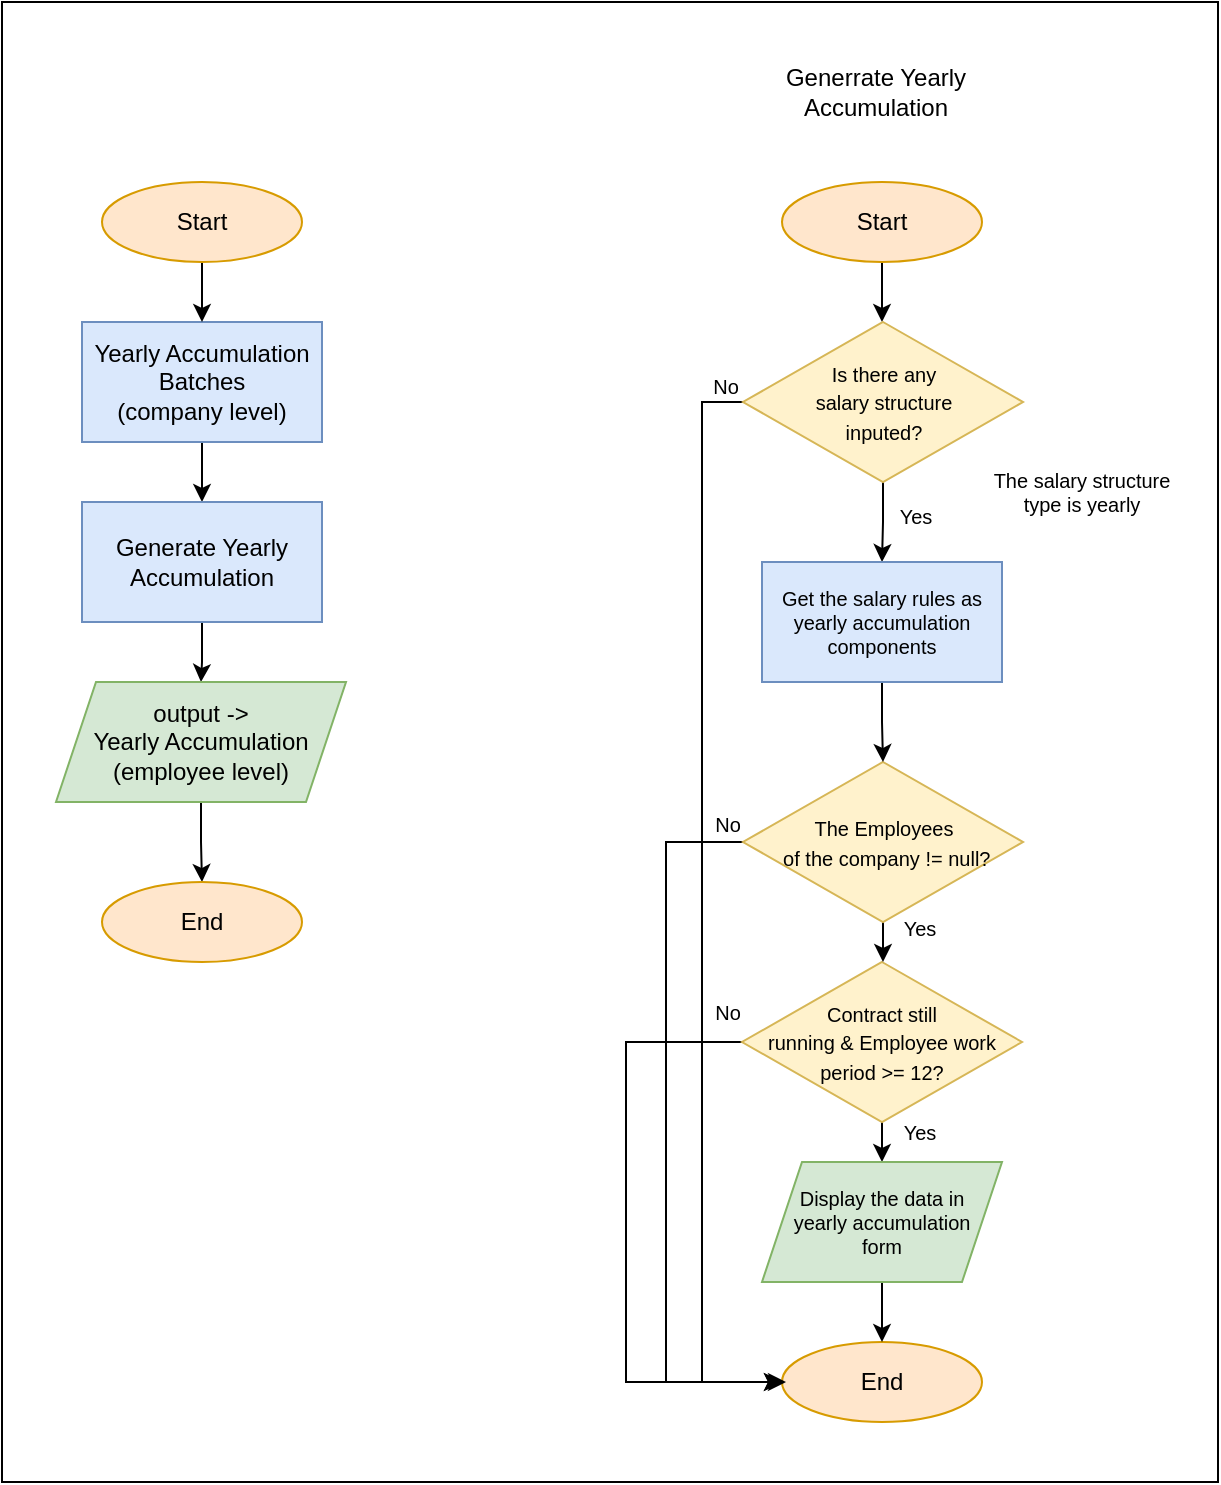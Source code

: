 <mxfile version="20.8.11" type="github">
  <diagram name="Page-1" id="jYpnWqnNWGqpR6k1zWHy">
    <mxGraphModel dx="1764" dy="1027" grid="1" gridSize="10" guides="1" tooltips="1" connect="1" arrows="1" fold="1" page="1" pageScale="1" pageWidth="850" pageHeight="1100" math="0" shadow="0">
      <root>
        <mxCell id="0" />
        <mxCell id="1" parent="0" />
        <mxCell id="mbxZbuyniR9xnibPYPuA-3" value="" style="edgeStyle=orthogonalEdgeStyle;rounded=0;orthogonalLoop=1;jettySize=auto;html=1;" edge="1" parent="1" source="mbxZbuyniR9xnibPYPuA-1" target="mbxZbuyniR9xnibPYPuA-4">
          <mxGeometry relative="1" as="geometry" />
        </mxCell>
        <mxCell id="mbxZbuyniR9xnibPYPuA-1" value="Yearly Accumulation Batches&lt;br&gt;(company level)" style="rounded=0;whiteSpace=wrap;html=1;fillColor=#dae8fc;strokeColor=#6c8ebf;" vertex="1" parent="1">
          <mxGeometry x="350" y="220" width="120" height="60" as="geometry" />
        </mxCell>
        <mxCell id="mbxZbuyniR9xnibPYPuA-5" value="" style="edgeStyle=orthogonalEdgeStyle;rounded=0;orthogonalLoop=1;jettySize=auto;html=1;entryX=0.5;entryY=0;entryDx=0;entryDy=0;" edge="1" parent="1" source="mbxZbuyniR9xnibPYPuA-4" target="mbxZbuyniR9xnibPYPuA-6">
          <mxGeometry relative="1" as="geometry">
            <mxPoint x="410" y="490" as="targetPoint" />
          </mxGeometry>
        </mxCell>
        <mxCell id="mbxZbuyniR9xnibPYPuA-4" value="Generate Yearly Accumulation" style="rounded=0;whiteSpace=wrap;html=1;fillColor=#dae8fc;strokeColor=#6c8ebf;" vertex="1" parent="1">
          <mxGeometry x="350" y="310" width="120" height="60" as="geometry" />
        </mxCell>
        <mxCell id="mbxZbuyniR9xnibPYPuA-11" style="edgeStyle=orthogonalEdgeStyle;rounded=0;orthogonalLoop=1;jettySize=auto;html=1;" edge="1" parent="1" source="mbxZbuyniR9xnibPYPuA-6" target="mbxZbuyniR9xnibPYPuA-10">
          <mxGeometry relative="1" as="geometry" />
        </mxCell>
        <mxCell id="mbxZbuyniR9xnibPYPuA-6" value="output -&amp;gt; &lt;br&gt;Yearly Accumulation (employee level)" style="shape=parallelogram;perimeter=parallelogramPerimeter;whiteSpace=wrap;html=1;fixedSize=1;fillColor=#d5e8d4;strokeColor=#82b366;" vertex="1" parent="1">
          <mxGeometry x="337" y="400" width="145" height="60" as="geometry" />
        </mxCell>
        <mxCell id="mbxZbuyniR9xnibPYPuA-9" style="edgeStyle=orthogonalEdgeStyle;rounded=0;orthogonalLoop=1;jettySize=auto;html=1;" edge="1" parent="1" source="mbxZbuyniR9xnibPYPuA-8" target="mbxZbuyniR9xnibPYPuA-1">
          <mxGeometry relative="1" as="geometry" />
        </mxCell>
        <mxCell id="mbxZbuyniR9xnibPYPuA-8" value="Start" style="ellipse;whiteSpace=wrap;html=1;fillColor=#ffe6cc;strokeColor=#d79b00;" vertex="1" parent="1">
          <mxGeometry x="360" y="150" width="100" height="40" as="geometry" />
        </mxCell>
        <mxCell id="mbxZbuyniR9xnibPYPuA-10" value="End" style="ellipse;whiteSpace=wrap;html=1;fillColor=#ffe6cc;strokeColor=#d79b00;" vertex="1" parent="1">
          <mxGeometry x="360" y="500" width="100" height="40" as="geometry" />
        </mxCell>
        <mxCell id="mbxZbuyniR9xnibPYPuA-13" value="Generrate Yearly Accumulation" style="text;html=1;strokeColor=none;fillColor=none;align=center;verticalAlign=middle;whiteSpace=wrap;rounded=0;" vertex="1" parent="1">
          <mxGeometry x="672" y="90" width="150" height="30" as="geometry" />
        </mxCell>
        <mxCell id="mbxZbuyniR9xnibPYPuA-20" style="edgeStyle=orthogonalEdgeStyle;rounded=0;orthogonalLoop=1;jettySize=auto;html=1;" edge="1" parent="1" source="mbxZbuyniR9xnibPYPuA-21">
          <mxGeometry relative="1" as="geometry">
            <mxPoint x="750" y="220" as="targetPoint" />
          </mxGeometry>
        </mxCell>
        <mxCell id="mbxZbuyniR9xnibPYPuA-21" value="Start" style="ellipse;whiteSpace=wrap;html=1;fillColor=#ffe6cc;strokeColor=#d79b00;" vertex="1" parent="1">
          <mxGeometry x="700" y="150" width="100" height="40" as="geometry" />
        </mxCell>
        <mxCell id="mbxZbuyniR9xnibPYPuA-22" value="End" style="ellipse;whiteSpace=wrap;html=1;fillColor=#ffe6cc;strokeColor=#d79b00;" vertex="1" parent="1">
          <mxGeometry x="700" y="730" width="100" height="40" as="geometry" />
        </mxCell>
        <mxCell id="mbxZbuyniR9xnibPYPuA-34" style="edgeStyle=orthogonalEdgeStyle;rounded=0;orthogonalLoop=1;jettySize=auto;html=1;entryX=0.5;entryY=0;entryDx=0;entryDy=0;fontSize=10;" edge="1" parent="1" source="mbxZbuyniR9xnibPYPuA-23">
          <mxGeometry relative="1" as="geometry">
            <mxPoint x="750" y="640" as="targetPoint" />
          </mxGeometry>
        </mxCell>
        <mxCell id="mbxZbuyniR9xnibPYPuA-40" style="edgeStyle=orthogonalEdgeStyle;rounded=0;orthogonalLoop=1;jettySize=auto;html=1;entryX=0;entryY=0.5;entryDx=0;entryDy=0;fontSize=10;" edge="1" parent="1" source="mbxZbuyniR9xnibPYPuA-23" target="mbxZbuyniR9xnibPYPuA-22">
          <mxGeometry relative="1" as="geometry">
            <Array as="points">
              <mxPoint x="622" y="580" />
              <mxPoint x="622" y="750" />
            </Array>
          </mxGeometry>
        </mxCell>
        <mxCell id="mbxZbuyniR9xnibPYPuA-23" value="&lt;font style=&quot;font-size: 10px;&quot;&gt;Contract still &lt;br&gt;running &amp;amp; Employee work &lt;br&gt;period &amp;gt;= 12?&lt;/font&gt;" style="rhombus;whiteSpace=wrap;html=1;fillColor=#fff2cc;strokeColor=#d6b656;" vertex="1" parent="1">
          <mxGeometry x="680" y="540" width="140" height="80" as="geometry" />
        </mxCell>
        <mxCell id="mbxZbuyniR9xnibPYPuA-33" style="edgeStyle=orthogonalEdgeStyle;rounded=0;orthogonalLoop=1;jettySize=auto;html=1;entryX=0.5;entryY=0;entryDx=0;entryDy=0;fontSize=10;" edge="1" parent="1" source="mbxZbuyniR9xnibPYPuA-26" target="mbxZbuyniR9xnibPYPuA-23">
          <mxGeometry relative="1" as="geometry" />
        </mxCell>
        <mxCell id="mbxZbuyniR9xnibPYPuA-39" style="edgeStyle=orthogonalEdgeStyle;rounded=0;orthogonalLoop=1;jettySize=auto;html=1;fontSize=10;" edge="1" parent="1" source="mbxZbuyniR9xnibPYPuA-26">
          <mxGeometry relative="1" as="geometry">
            <mxPoint x="702" y="750" as="targetPoint" />
            <Array as="points">
              <mxPoint x="642" y="480" />
              <mxPoint x="642" y="750" />
            </Array>
          </mxGeometry>
        </mxCell>
        <mxCell id="mbxZbuyniR9xnibPYPuA-26" value="&lt;span style=&quot;font-size: 10px;&quot;&gt;The Employees&lt;br&gt;&amp;nbsp;of the company != null?&lt;br&gt;&lt;/span&gt;" style="rhombus;whiteSpace=wrap;html=1;fillColor=#fff2cc;strokeColor=#d6b656;" vertex="1" parent="1">
          <mxGeometry x="680.5" y="440" width="140" height="80" as="geometry" />
        </mxCell>
        <mxCell id="mbxZbuyniR9xnibPYPuA-31" value="" style="edgeStyle=orthogonalEdgeStyle;rounded=0;orthogonalLoop=1;jettySize=auto;html=1;fontSize=10;" edge="1" parent="1" source="mbxZbuyniR9xnibPYPuA-27" target="mbxZbuyniR9xnibPYPuA-30">
          <mxGeometry relative="1" as="geometry" />
        </mxCell>
        <mxCell id="mbxZbuyniR9xnibPYPuA-38" style="edgeStyle=orthogonalEdgeStyle;rounded=0;orthogonalLoop=1;jettySize=auto;html=1;entryX=0;entryY=0.5;entryDx=0;entryDy=0;fontSize=10;" edge="1" parent="1" source="mbxZbuyniR9xnibPYPuA-27" target="mbxZbuyniR9xnibPYPuA-22">
          <mxGeometry relative="1" as="geometry">
            <Array as="points">
              <mxPoint x="660" y="260" />
              <mxPoint x="660" y="750" />
            </Array>
          </mxGeometry>
        </mxCell>
        <mxCell id="mbxZbuyniR9xnibPYPuA-27" value="&lt;span style=&quot;font-size: 10px;&quot;&gt;Is there any &lt;br&gt;salary structure &lt;br&gt;inputed?&lt;br&gt;&lt;/span&gt;" style="rhombus;whiteSpace=wrap;html=1;fillColor=#fff2cc;strokeColor=#d6b656;" vertex="1" parent="1">
          <mxGeometry x="680.5" y="220" width="140" height="80" as="geometry" />
        </mxCell>
        <mxCell id="mbxZbuyniR9xnibPYPuA-32" value="" style="edgeStyle=orthogonalEdgeStyle;rounded=0;orthogonalLoop=1;jettySize=auto;html=1;fontSize=10;" edge="1" parent="1" source="mbxZbuyniR9xnibPYPuA-30" target="mbxZbuyniR9xnibPYPuA-26">
          <mxGeometry relative="1" as="geometry" />
        </mxCell>
        <mxCell id="mbxZbuyniR9xnibPYPuA-30" value="Get the salary rules as yearly accumulation components" style="rounded=0;whiteSpace=wrap;html=1;fontSize=10;fillColor=#dae8fc;strokeColor=#6c8ebf;" vertex="1" parent="1">
          <mxGeometry x="690" y="340" width="120" height="60" as="geometry" />
        </mxCell>
        <mxCell id="mbxZbuyniR9xnibPYPuA-35" value="The salary structure type is yearly" style="text;html=1;strokeColor=none;fillColor=none;align=center;verticalAlign=middle;whiteSpace=wrap;rounded=0;fontSize=10;" vertex="1" parent="1">
          <mxGeometry x="800" y="290" width="100" height="30" as="geometry" />
        </mxCell>
        <mxCell id="mbxZbuyniR9xnibPYPuA-37" value="" style="edgeStyle=orthogonalEdgeStyle;rounded=0;orthogonalLoop=1;jettySize=auto;html=1;fontSize=10;" edge="1" parent="1" source="mbxZbuyniR9xnibPYPuA-36" target="mbxZbuyniR9xnibPYPuA-22">
          <mxGeometry relative="1" as="geometry" />
        </mxCell>
        <mxCell id="mbxZbuyniR9xnibPYPuA-36" value="Display the data in&lt;br&gt;yearly accumulation&lt;br&gt;form" style="shape=parallelogram;perimeter=parallelogramPerimeter;whiteSpace=wrap;html=1;fixedSize=1;fontSize=10;fillColor=#d5e8d4;strokeColor=#82b366;" vertex="1" parent="1">
          <mxGeometry x="690" y="640" width="120" height="60" as="geometry" />
        </mxCell>
        <mxCell id="mbxZbuyniR9xnibPYPuA-41" value="No" style="text;html=1;strokeColor=none;fillColor=none;align=center;verticalAlign=middle;whiteSpace=wrap;rounded=0;fontSize=10;" vertex="1" parent="1">
          <mxGeometry x="643" y="550" width="60" height="30" as="geometry" />
        </mxCell>
        <mxCell id="mbxZbuyniR9xnibPYPuA-42" value="No" style="text;html=1;strokeColor=none;fillColor=none;align=center;verticalAlign=middle;whiteSpace=wrap;rounded=0;fontSize=10;" vertex="1" parent="1">
          <mxGeometry x="643" y="456" width="60" height="30" as="geometry" />
        </mxCell>
        <mxCell id="mbxZbuyniR9xnibPYPuA-43" value="No" style="text;html=1;strokeColor=none;fillColor=none;align=center;verticalAlign=middle;whiteSpace=wrap;rounded=0;fontSize=10;" vertex="1" parent="1">
          <mxGeometry x="642" y="237" width="60" height="30" as="geometry" />
        </mxCell>
        <mxCell id="mbxZbuyniR9xnibPYPuA-44" value="Yes" style="text;html=1;strokeColor=none;fillColor=none;align=center;verticalAlign=middle;whiteSpace=wrap;rounded=0;fontSize=10;" vertex="1" parent="1">
          <mxGeometry x="739" y="508" width="60" height="30" as="geometry" />
        </mxCell>
        <mxCell id="mbxZbuyniR9xnibPYPuA-45" value="Yes" style="text;html=1;strokeColor=none;fillColor=none;align=center;verticalAlign=middle;whiteSpace=wrap;rounded=0;fontSize=10;" vertex="1" parent="1">
          <mxGeometry x="739" y="610" width="60" height="30" as="geometry" />
        </mxCell>
        <mxCell id="mbxZbuyniR9xnibPYPuA-46" value="Yes" style="text;html=1;strokeColor=none;fillColor=none;align=center;verticalAlign=middle;whiteSpace=wrap;rounded=0;fontSize=10;" vertex="1" parent="1">
          <mxGeometry x="737" y="302" width="60" height="30" as="geometry" />
        </mxCell>
        <mxCell id="mbxZbuyniR9xnibPYPuA-47" value="" style="rounded=0;whiteSpace=wrap;html=1;fontSize=10;fillColor=none;" vertex="1" parent="1">
          <mxGeometry x="310" y="60" width="608" height="740" as="geometry" />
        </mxCell>
      </root>
    </mxGraphModel>
  </diagram>
</mxfile>
